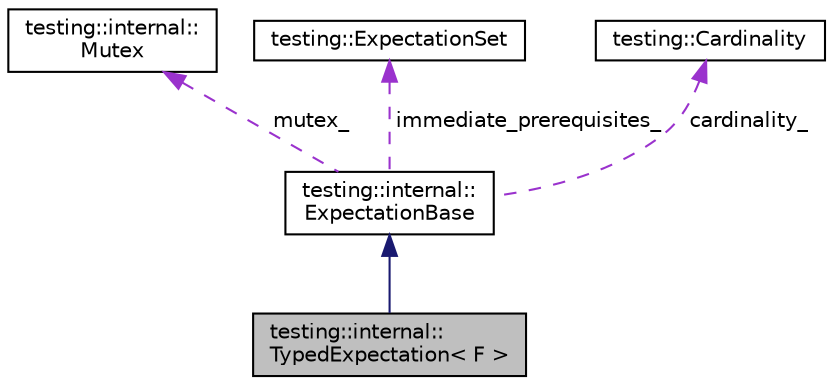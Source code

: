 digraph "testing::internal::TypedExpectation&lt; F &gt;"
{
  edge [fontname="Helvetica",fontsize="10",labelfontname="Helvetica",labelfontsize="10"];
  node [fontname="Helvetica",fontsize="10",shape=record];
  Node1 [label="testing::internal::\lTypedExpectation\< F \>",height=0.2,width=0.4,color="black", fillcolor="grey75", style="filled", fontcolor="black"];
  Node2 -> Node1 [dir="back",color="midnightblue",fontsize="10",style="solid",fontname="Helvetica"];
  Node2 [label="testing::internal::\lExpectationBase",height=0.2,width=0.4,color="black", fillcolor="white", style="filled",URL="$classtesting_1_1internal_1_1_expectation_base.html"];
  Node3 -> Node2 [dir="back",color="darkorchid3",fontsize="10",style="dashed",label=" mutex_" ,fontname="Helvetica"];
  Node3 [label="testing::internal::\lMutex",height=0.2,width=0.4,color="black", fillcolor="white", style="filled",URL="$classtesting_1_1internal_1_1_mutex.html"];
  Node4 -> Node2 [dir="back",color="darkorchid3",fontsize="10",style="dashed",label=" immediate_prerequisites_" ,fontname="Helvetica"];
  Node4 [label="testing::ExpectationSet",height=0.2,width=0.4,color="black", fillcolor="white", style="filled",URL="$classtesting_1_1_expectation_set.html"];
  Node5 -> Node2 [dir="back",color="darkorchid3",fontsize="10",style="dashed",label=" cardinality_" ,fontname="Helvetica"];
  Node5 [label="testing::Cardinality",height=0.2,width=0.4,color="black", fillcolor="white", style="filled",URL="$classtesting_1_1_cardinality.html"];
}
